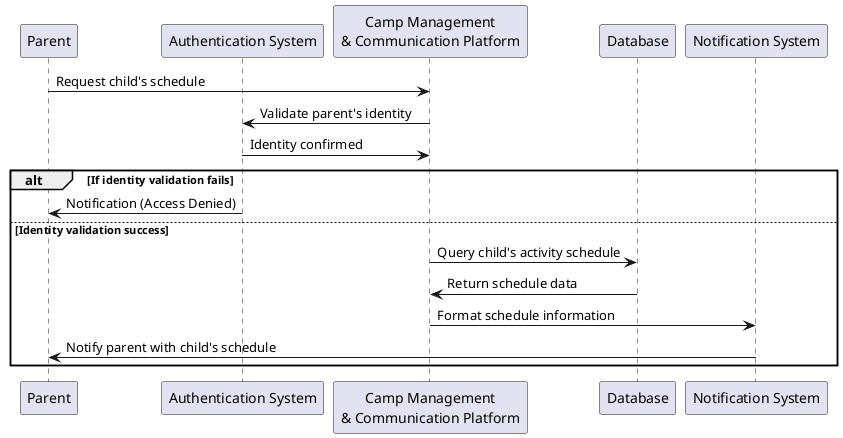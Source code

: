 @startuml
participant Parent as parent
participant "Authentication System" as auth
participant "Camp Management\n& Communication Platform" as platform
participant "Database" as db
participant "Notification System" as notif

parent -> platform: Request child's schedule
platform -> auth: Validate parent's identity
auth -> platform: Identity confirmed

alt If identity validation fails
    auth -> parent: Notification (Access Denied)
else Identity validation success
    platform -> db: Query child's activity schedule
    db -> platform: Return schedule data
    platform -> notif: Format schedule information
    notif -> parent: Notify parent with child's schedule
end

@enduml